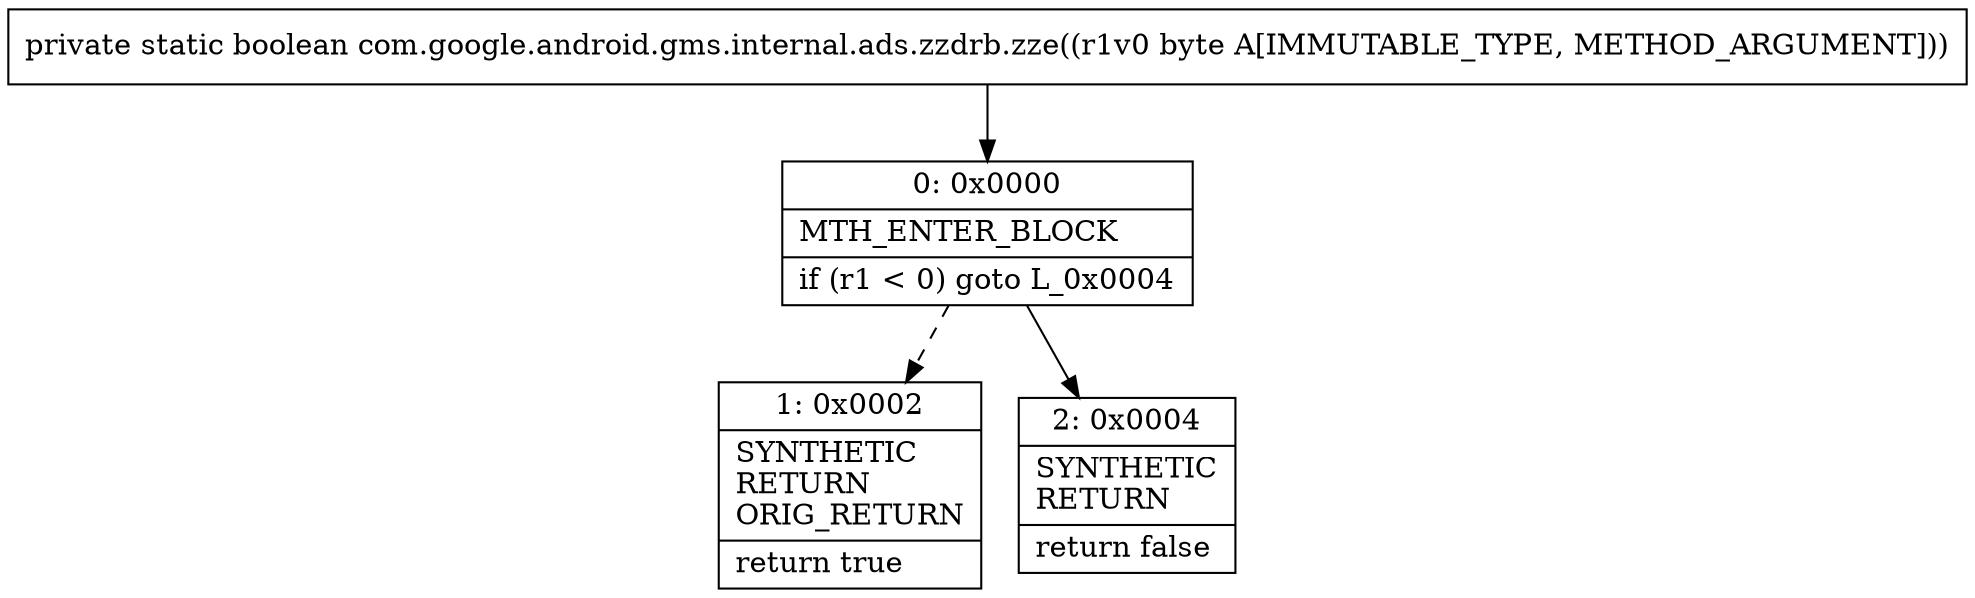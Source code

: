 digraph "CFG forcom.google.android.gms.internal.ads.zzdrb.zze(B)Z" {
Node_0 [shape=record,label="{0\:\ 0x0000|MTH_ENTER_BLOCK\l|if (r1 \< 0) goto L_0x0004\l}"];
Node_1 [shape=record,label="{1\:\ 0x0002|SYNTHETIC\lRETURN\lORIG_RETURN\l|return true\l}"];
Node_2 [shape=record,label="{2\:\ 0x0004|SYNTHETIC\lRETURN\l|return false\l}"];
MethodNode[shape=record,label="{private static boolean com.google.android.gms.internal.ads.zzdrb.zze((r1v0 byte A[IMMUTABLE_TYPE, METHOD_ARGUMENT])) }"];
MethodNode -> Node_0;
Node_0 -> Node_1[style=dashed];
Node_0 -> Node_2;
}

